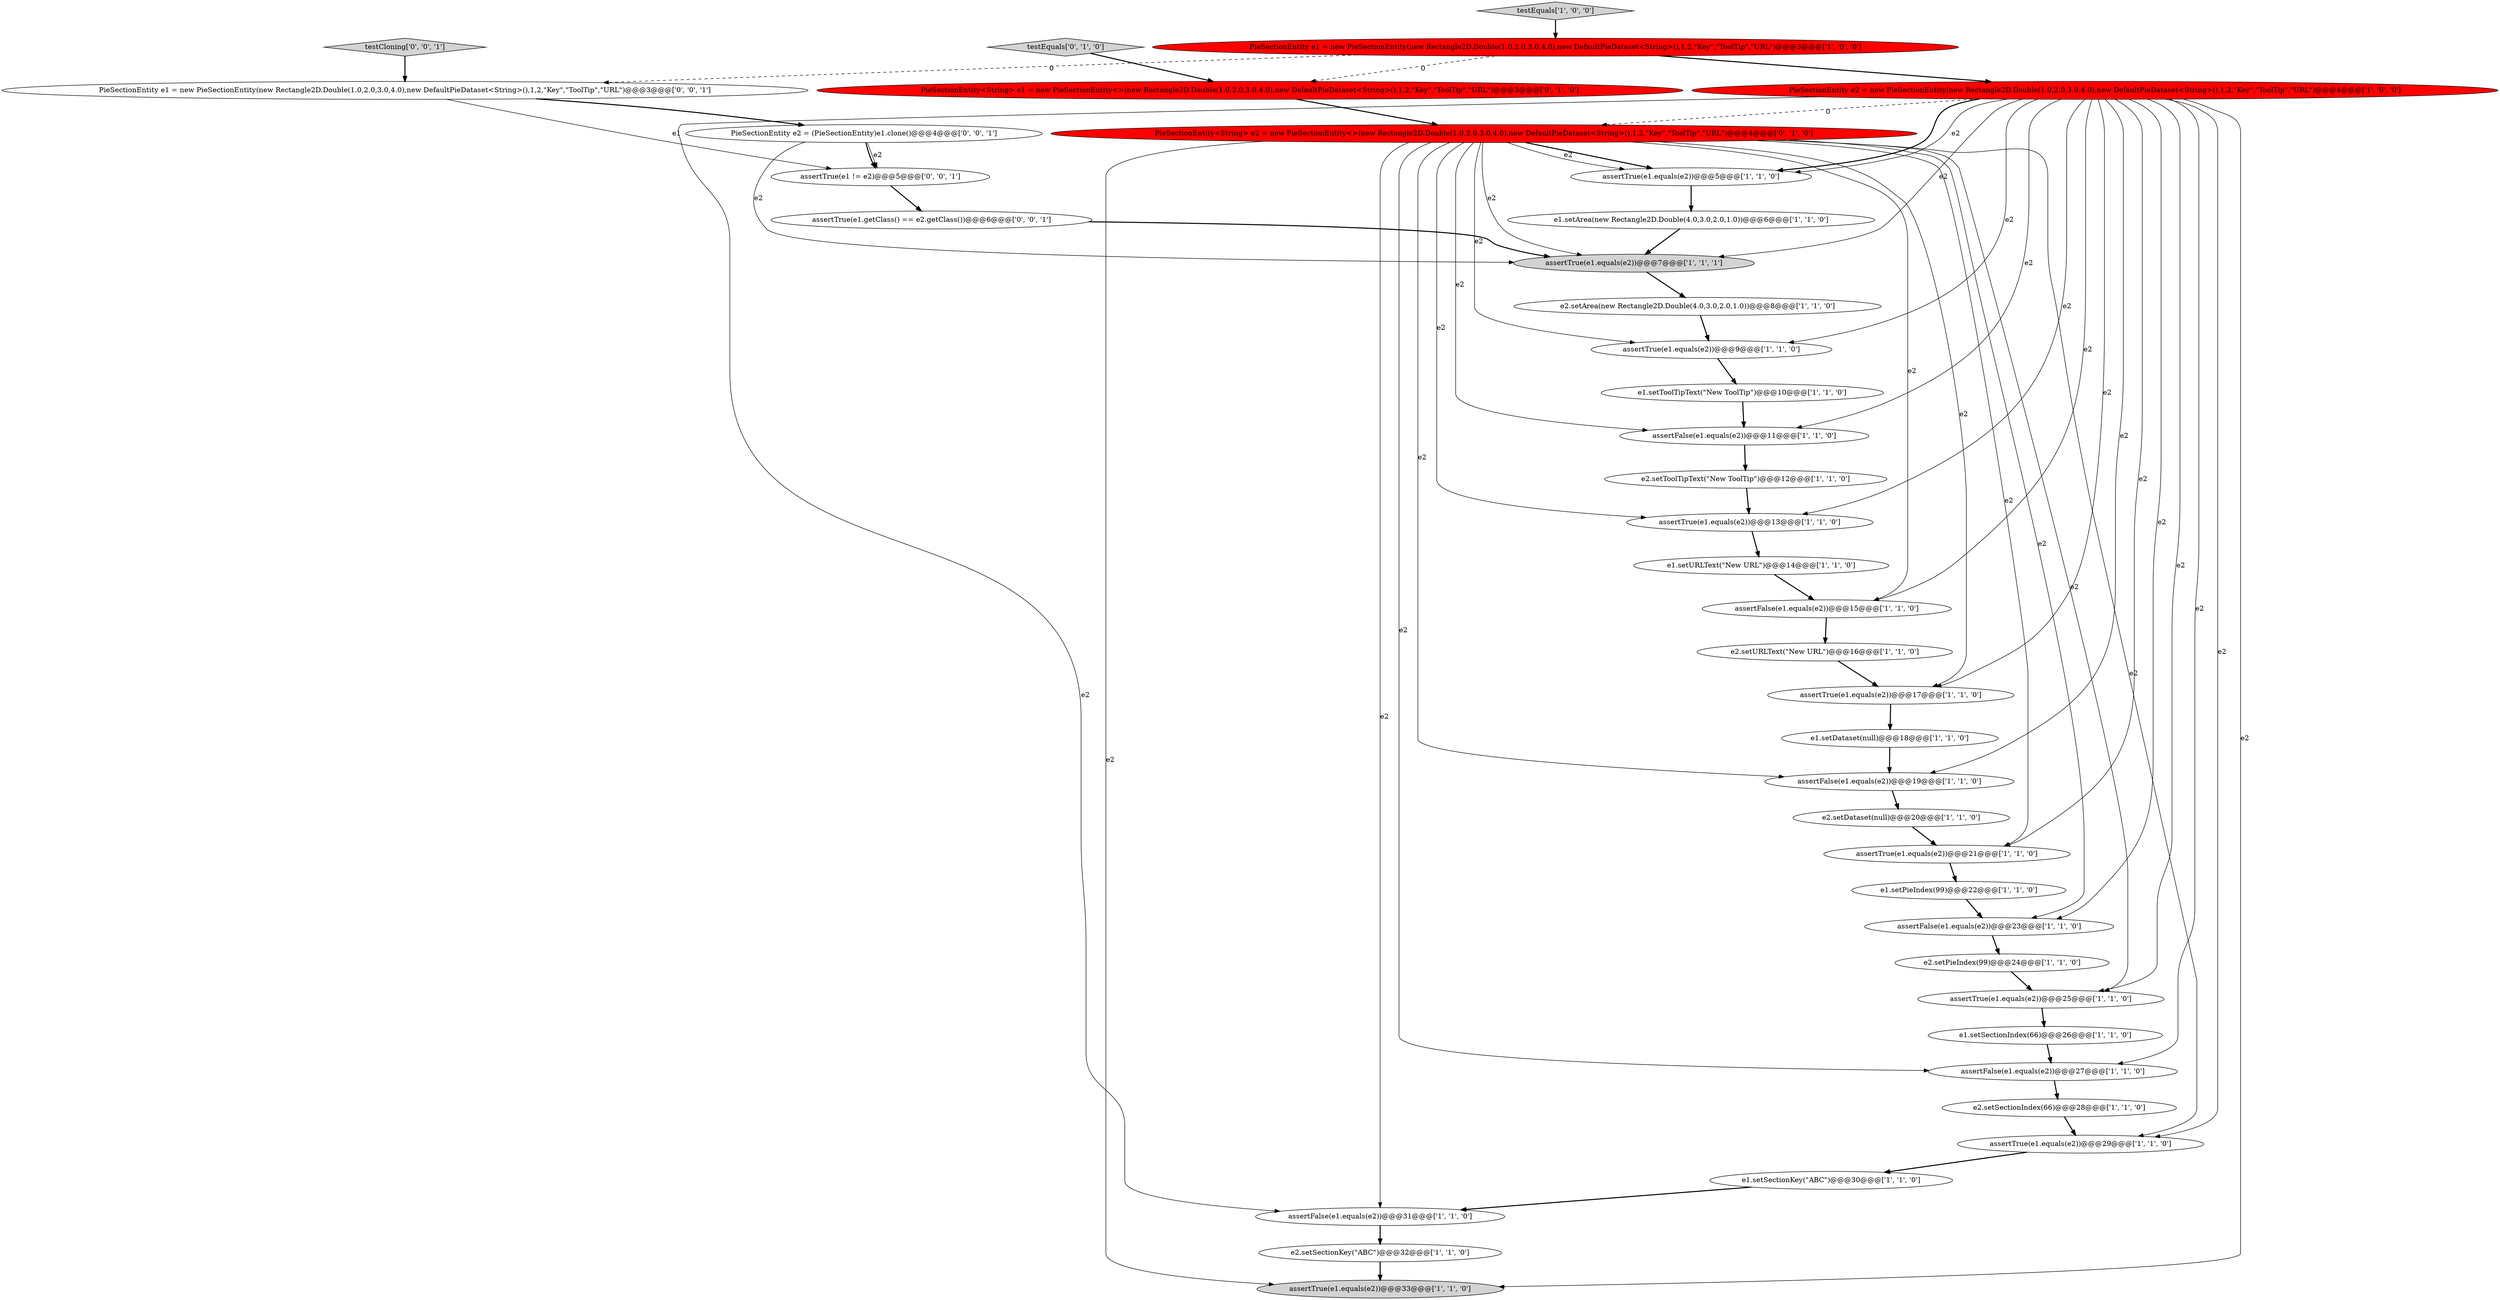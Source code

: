 digraph {
25 [style = filled, label = "e1.setSectionKey(\"ABC\")@@@30@@@['1', '1', '0']", fillcolor = white, shape = ellipse image = "AAA0AAABBB1BBB"];
26 [style = filled, label = "e2.setToolTipText(\"New ToolTip\")@@@12@@@['1', '1', '0']", fillcolor = white, shape = ellipse image = "AAA0AAABBB1BBB"];
27 [style = filled, label = "e1.setDataset(null)@@@18@@@['1', '1', '0']", fillcolor = white, shape = ellipse image = "AAA0AAABBB1BBB"];
7 [style = filled, label = "assertTrue(e1.equals(e2))@@@17@@@['1', '1', '0']", fillcolor = white, shape = ellipse image = "AAA0AAABBB1BBB"];
14 [style = filled, label = "e1.setURLText(\"New URL\")@@@14@@@['1', '1', '0']", fillcolor = white, shape = ellipse image = "AAA0AAABBB1BBB"];
24 [style = filled, label = "testEquals['1', '0', '0']", fillcolor = lightgray, shape = diamond image = "AAA0AAABBB1BBB"];
12 [style = filled, label = "assertFalse(e1.equals(e2))@@@27@@@['1', '1', '0']", fillcolor = white, shape = ellipse image = "AAA0AAABBB1BBB"];
39 [style = filled, label = "testCloning['0', '0', '1']", fillcolor = lightgray, shape = diamond image = "AAA0AAABBB3BBB"];
34 [style = filled, label = "testEquals['0', '1', '0']", fillcolor = lightgray, shape = diamond image = "AAA0AAABBB2BBB"];
20 [style = filled, label = "assertTrue(e1.equals(e2))@@@9@@@['1', '1', '0']", fillcolor = white, shape = ellipse image = "AAA0AAABBB1BBB"];
37 [style = filled, label = "assertTrue(e1.getClass() == e2.getClass())@@@6@@@['0', '0', '1']", fillcolor = white, shape = ellipse image = "AAA0AAABBB3BBB"];
30 [style = filled, label = "assertTrue(e1.equals(e2))@@@7@@@['1', '1', '1']", fillcolor = lightgray, shape = ellipse image = "AAA0AAABBB1BBB"];
8 [style = filled, label = "assertFalse(e1.equals(e2))@@@15@@@['1', '1', '0']", fillcolor = white, shape = ellipse image = "AAA0AAABBB1BBB"];
0 [style = filled, label = "assertFalse(e1.equals(e2))@@@31@@@['1', '1', '0']", fillcolor = white, shape = ellipse image = "AAA0AAABBB1BBB"];
22 [style = filled, label = "PieSectionEntity e1 = new PieSectionEntity(new Rectangle2D.Double(1.0,2.0,3.0,4.0),new DefaultPieDataset<String>(),1,2,\"Key\",\"ToolTip\",\"URL\")@@@3@@@['1', '0', '0']", fillcolor = red, shape = ellipse image = "AAA1AAABBB1BBB"];
9 [style = filled, label = "e2.setSectionIndex(66)@@@28@@@['1', '1', '0']", fillcolor = white, shape = ellipse image = "AAA0AAABBB1BBB"];
2 [style = filled, label = "assertFalse(e1.equals(e2))@@@19@@@['1', '1', '0']", fillcolor = white, shape = ellipse image = "AAA0AAABBB1BBB"];
15 [style = filled, label = "assertFalse(e1.equals(e2))@@@23@@@['1', '1', '0']", fillcolor = white, shape = ellipse image = "AAA0AAABBB1BBB"];
4 [style = filled, label = "PieSectionEntity e2 = new PieSectionEntity(new Rectangle2D.Double(1.0,2.0,3.0,4.0),new DefaultPieDataset<String>(),1,2,\"Key\",\"ToolTip\",\"URL\")@@@4@@@['1', '0', '0']", fillcolor = red, shape = ellipse image = "AAA1AAABBB1BBB"];
21 [style = filled, label = "e2.setURLText(\"New URL\")@@@16@@@['1', '1', '0']", fillcolor = white, shape = ellipse image = "AAA0AAABBB1BBB"];
13 [style = filled, label = "e2.setSectionKey(\"ABC\")@@@32@@@['1', '1', '0']", fillcolor = white, shape = ellipse image = "AAA0AAABBB1BBB"];
16 [style = filled, label = "e2.setDataset(null)@@@20@@@['1', '1', '0']", fillcolor = white, shape = ellipse image = "AAA0AAABBB1BBB"];
17 [style = filled, label = "e1.setToolTipText(\"New ToolTip\")@@@10@@@['1', '1', '0']", fillcolor = white, shape = ellipse image = "AAA0AAABBB1BBB"];
1 [style = filled, label = "assertFalse(e1.equals(e2))@@@11@@@['1', '1', '0']", fillcolor = white, shape = ellipse image = "AAA0AAABBB1BBB"];
23 [style = filled, label = "assertTrue(e1.equals(e2))@@@33@@@['1', '1', '0']", fillcolor = lightgray, shape = ellipse image = "AAA0AAABBB1BBB"];
32 [style = filled, label = "PieSectionEntity<String> e1 = new PieSectionEntity<>(new Rectangle2D.Double(1.0,2.0,3.0,4.0),new DefaultPieDataset<String>(),1,2,\"Key\",\"ToolTip\",\"URL\")@@@3@@@['0', '1', '0']", fillcolor = red, shape = ellipse image = "AAA1AAABBB2BBB"];
19 [style = filled, label = "e1.setArea(new Rectangle2D.Double(4.0,3.0,2.0,1.0))@@@6@@@['1', '1', '0']", fillcolor = white, shape = ellipse image = "AAA0AAABBB1BBB"];
35 [style = filled, label = "assertTrue(e1 != e2)@@@5@@@['0', '0', '1']", fillcolor = white, shape = ellipse image = "AAA0AAABBB3BBB"];
18 [style = filled, label = "assertTrue(e1.equals(e2))@@@13@@@['1', '1', '0']", fillcolor = white, shape = ellipse image = "AAA0AAABBB1BBB"];
10 [style = filled, label = "e1.setSectionIndex(66)@@@26@@@['1', '1', '0']", fillcolor = white, shape = ellipse image = "AAA0AAABBB1BBB"];
3 [style = filled, label = "assertTrue(e1.equals(e2))@@@29@@@['1', '1', '0']", fillcolor = white, shape = ellipse image = "AAA0AAABBB1BBB"];
6 [style = filled, label = "assertTrue(e1.equals(e2))@@@5@@@['1', '1', '0']", fillcolor = white, shape = ellipse image = "AAA0AAABBB1BBB"];
11 [style = filled, label = "assertTrue(e1.equals(e2))@@@25@@@['1', '1', '0']", fillcolor = white, shape = ellipse image = "AAA0AAABBB1BBB"];
33 [style = filled, label = "PieSectionEntity<String> e2 = new PieSectionEntity<>(new Rectangle2D.Double(1.0,2.0,3.0,4.0),new DefaultPieDataset<String>(),1,2,\"Key\",\"ToolTip\",\"URL\")@@@4@@@['0', '1', '0']", fillcolor = red, shape = ellipse image = "AAA1AAABBB2BBB"];
31 [style = filled, label = "e2.setPieIndex(99)@@@24@@@['1', '1', '0']", fillcolor = white, shape = ellipse image = "AAA0AAABBB1BBB"];
38 [style = filled, label = "PieSectionEntity e2 = (PieSectionEntity)e1.clone()@@@4@@@['0', '0', '1']", fillcolor = white, shape = ellipse image = "AAA0AAABBB3BBB"];
36 [style = filled, label = "PieSectionEntity e1 = new PieSectionEntity(new Rectangle2D.Double(1.0,2.0,3.0,4.0),new DefaultPieDataset<String>(),1,2,\"Key\",\"ToolTip\",\"URL\")@@@3@@@['0', '0', '1']", fillcolor = white, shape = ellipse image = "AAA0AAABBB3BBB"];
28 [style = filled, label = "e2.setArea(new Rectangle2D.Double(4.0,3.0,2.0,1.0))@@@8@@@['1', '1', '0']", fillcolor = white, shape = ellipse image = "AAA0AAABBB1BBB"];
29 [style = filled, label = "assertTrue(e1.equals(e2))@@@21@@@['1', '1', '0']", fillcolor = white, shape = ellipse image = "AAA0AAABBB1BBB"];
5 [style = filled, label = "e1.setPieIndex(99)@@@22@@@['1', '1', '0']", fillcolor = white, shape = ellipse image = "AAA0AAABBB1BBB"];
25->0 [style = bold, label=""];
4->15 [style = solid, label="e2"];
33->12 [style = solid, label="e2"];
22->36 [style = dashed, label="0"];
4->7 [style = solid, label="e2"];
4->2 [style = solid, label="e2"];
20->17 [style = bold, label=""];
29->5 [style = bold, label=""];
33->20 [style = solid, label="e2"];
17->1 [style = bold, label=""];
0->13 [style = bold, label=""];
28->20 [style = bold, label=""];
4->6 [style = bold, label=""];
3->25 [style = bold, label=""];
33->18 [style = solid, label="e2"];
37->30 [style = bold, label=""];
33->6 [style = bold, label=""];
4->1 [style = solid, label="e2"];
16->29 [style = bold, label=""];
4->6 [style = solid, label="e2"];
5->15 [style = bold, label=""];
22->32 [style = dashed, label="0"];
38->30 [style = solid, label="e2"];
36->35 [style = solid, label="e1"];
6->19 [style = bold, label=""];
1->26 [style = bold, label=""];
12->9 [style = bold, label=""];
24->22 [style = bold, label=""];
4->30 [style = solid, label="e2"];
4->33 [style = dashed, label="0"];
38->35 [style = solid, label="e2"];
31->11 [style = bold, label=""];
32->33 [style = bold, label=""];
22->4 [style = bold, label=""];
4->23 [style = solid, label="e2"];
33->7 [style = solid, label="e2"];
33->6 [style = solid, label="e2"];
33->2 [style = solid, label="e2"];
33->1 [style = solid, label="e2"];
4->3 [style = solid, label="e2"];
4->0 [style = solid, label="e2"];
30->28 [style = bold, label=""];
4->12 [style = solid, label="e2"];
15->31 [style = bold, label=""];
35->37 [style = bold, label=""];
11->10 [style = bold, label=""];
10->12 [style = bold, label=""];
4->18 [style = solid, label="e2"];
13->23 [style = bold, label=""];
7->27 [style = bold, label=""];
8->21 [style = bold, label=""];
21->7 [style = bold, label=""];
9->3 [style = bold, label=""];
33->8 [style = solid, label="e2"];
34->32 [style = bold, label=""];
4->29 [style = solid, label="e2"];
14->8 [style = bold, label=""];
4->8 [style = solid, label="e2"];
33->11 [style = solid, label="e2"];
36->38 [style = bold, label=""];
33->30 [style = solid, label="e2"];
33->0 [style = solid, label="e2"];
33->23 [style = solid, label="e2"];
38->35 [style = bold, label=""];
4->20 [style = solid, label="e2"];
4->11 [style = solid, label="e2"];
33->3 [style = solid, label="e2"];
39->36 [style = bold, label=""];
18->14 [style = bold, label=""];
27->2 [style = bold, label=""];
33->29 [style = solid, label="e2"];
33->15 [style = solid, label="e2"];
26->18 [style = bold, label=""];
19->30 [style = bold, label=""];
2->16 [style = bold, label=""];
}
